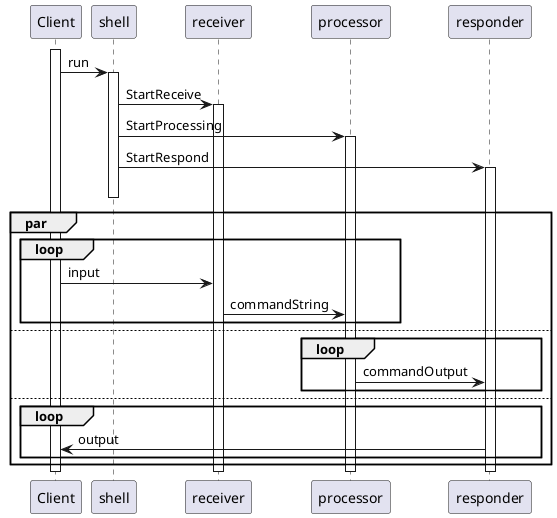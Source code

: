 @startuml
'https://plantuml.com/sequence-diagram

participant Client
participant shell
participant receiver
participant processor
participant responder

activate Client
Client -> shell: run

activate shell
shell -> receiver: StartReceive
activate receiver
shell -> processor: StartProcessing
activate processor
shell -> responder: StartRespond
activate responder
deactivate shell


par
    loop
        Client -> receiver: input
        receiver -> processor: commandString
    end
else
    loop
        processor -> responder: commandOutput
    end
else
    loop
        responder -> Client: output
    end
end

deactivate Client
deactivate receiver
deactivate processor
deactivate responder

@enduml
